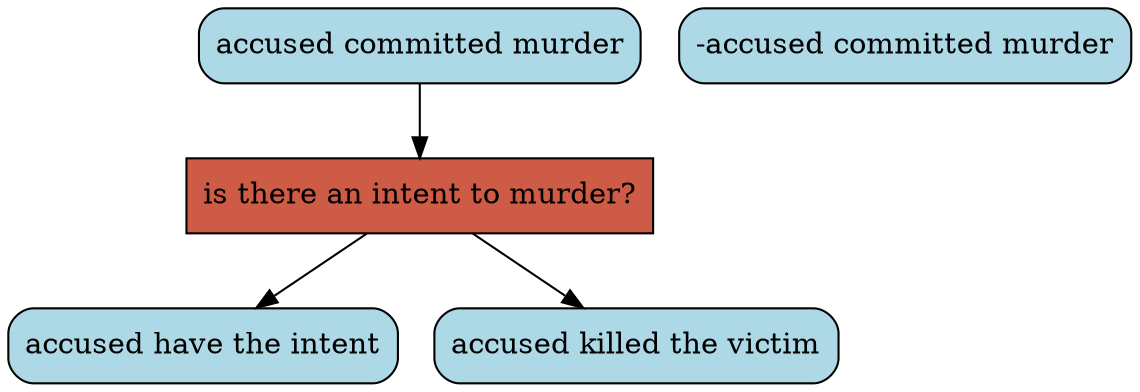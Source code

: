 digraph G{ 
"is there an intent to murder?" [color="black", fillcolor="coral3",fixedsize=false, shape=box, style="filled"]; 
"accused committed murder" [color="black", fillcolor="lightblue", fixedsize=false,  shape="box", style="rounded,filled"]; 
"-accused committed murder" [color="black", fillcolor="lightblue", fixedsize=false,  shape="box", style="rounded,filled"]; 
"accused have the intent" [color="black", fillcolor="lightblue", fixedsize=false,  shape="box", style="rounded,filled"]; 
"accused killed the victim" [color="black", fillcolor="lightblue", fixedsize=false,  shape="box", style="rounded,filled"]; 
"accused committed murder" -> "is there an intent to murder?" ; 
"is there an intent to murder?" -> "accused have the intent" ; 
"is there an intent to murder?" -> "accused killed the victim" ; 
}
